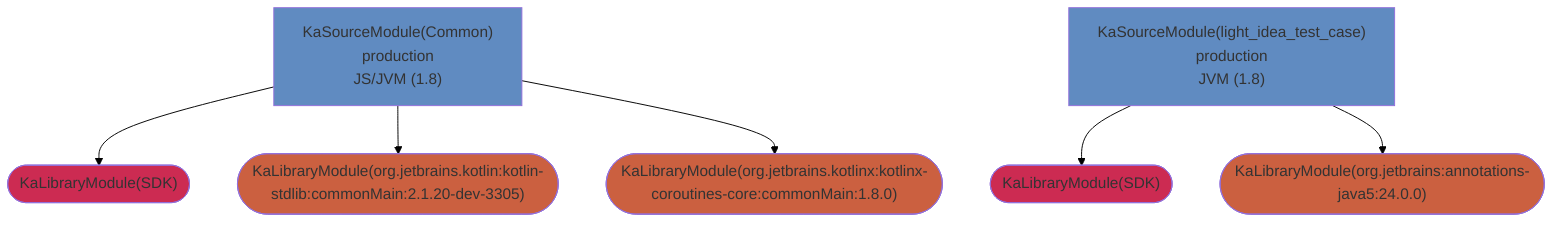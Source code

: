 graph TD
  KaLibraryModule_0(["KaLibraryModule(SDK)"])
  KaLibraryModule_1(["KaLibraryModule(SDK)"])
  KaLibraryModule_2(["KaLibraryModule(org.jetbrains.kotlin:kotlin-stdlib:commonMain:2.1.20-dev-3305)"])
  KaLibraryModule_3(["KaLibraryModule(org.jetbrains.kotlinx:kotlinx-coroutines-core:commonMain:1.8.0)"])
  KaLibraryModule_4(["KaLibraryModule(org.jetbrains:annotations-java5:24.0.0)"])
  KaSourceModule_5["KaSourceModule(Common)<br />production<br />JS/JVM (1.8)"]
  KaSourceModule_6["KaSourceModule(light_idea_test_case)<br />production<br />JVM (1.8)"]
  style KaLibraryModule_0 fill:#CC2B52
  style KaLibraryModule_1 fill:#CC2B52
  style KaLibraryModule_2 fill:#CB6040
  style KaLibraryModule_3 fill:#CB6040
  style KaLibraryModule_4 fill:#CB6040
  style KaSourceModule_5 fill:#608BC1
  style KaSourceModule_6 fill:#608BC1
  KaSourceModule_5 --> KaLibraryModule_0
  KaSourceModule_5 --> KaLibraryModule_2
  KaSourceModule_5 --> KaLibraryModule_3
  KaSourceModule_6 --> KaLibraryModule_1
  KaSourceModule_6 --> KaLibraryModule_4
  linkStyle 0 stroke:black
  linkStyle 1 stroke:black
  linkStyle 2 stroke:black
  linkStyle 3 stroke:black
  linkStyle 4 stroke:black